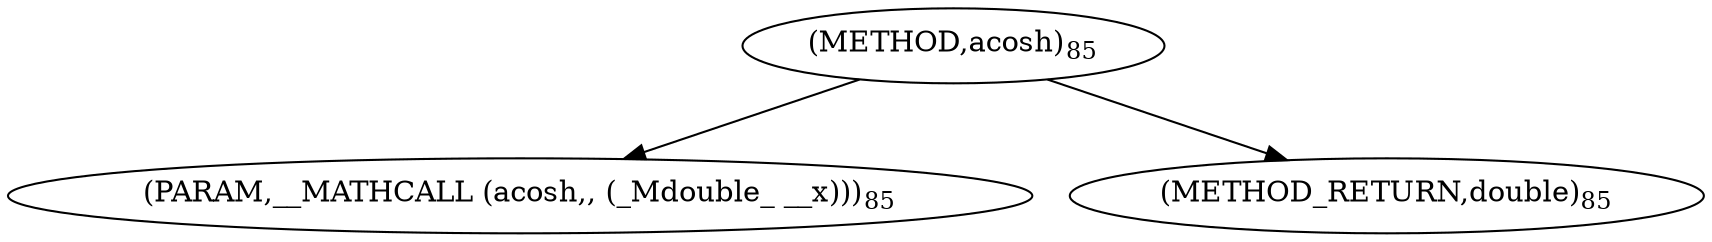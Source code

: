 digraph "acosh" {  
"6262" [label = <(METHOD,acosh)<SUB>85</SUB>> ]
"6263" [label = <(PARAM,__MATHCALL (acosh,, (_Mdouble_ __x)))<SUB>85</SUB>> ]
"6264" [label = <(METHOD_RETURN,double)<SUB>85</SUB>> ]
  "6262" -> "6263" 
  "6262" -> "6264" 
}
